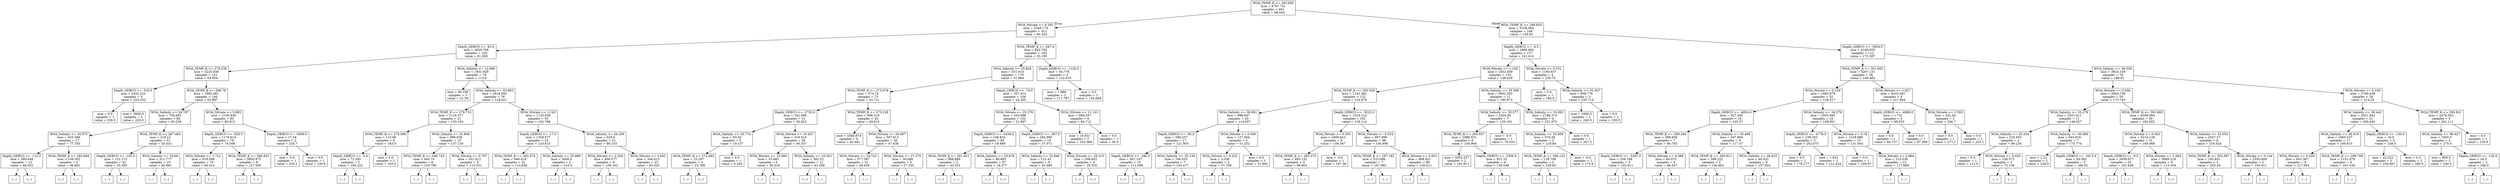 digraph Tree {
node [shape=box] ;
0 [label="WOA_TEMP_K <= 293.858\nmse = 4797.731\nsamples = 661\nvalue = 98.444"] ;
1 [label="WOA_Nitrate <= 8.392\nmse = 2349.174\nsamples = 412\nvalue = 60.324"] ;
0 -> 1 [labeldistance=2.5, labelangle=45, headlabel="True"] ;
2 [label="Depth_GEBCO <= -83.0\nmse = 2659.708\nsamples = 230\nvalue = 81.269"] ;
1 -> 2 ;
3 [label="WOA_TEMP_K <= 279.238\nmse = 2225.038\nsamples = 151\nvalue = 64.954"] ;
2 -> 3 ;
4 [label="Depth_GEBCO <= -519.5\nmse = 2422.222\nsamples = 3\nvalue = 223.333"] ;
3 -> 4 ;
5 [label="mse = 0.0\nsamples = 1\nvalue = 230.0"] ;
4 -> 5 ;
6 [label="mse = 3600.0\nsamples = 2\nvalue = 220.0"] ;
4 -> 6 ;
7 [label="WOA_TEMP_K <= 288.79\nmse = 1892.481\nsamples = 148\nvalue = 62.897"] ;
3 -> 7 ;
8 [label="WOA_Salinity <= 34.787\nmse = 709.483\nsamples = 68\nvalue = 40.239"] ;
7 -> 8 ;
9 [label="WOA_Salinity <= 34.575\nmse = 625.366\nsamples = 17\nvalue = 77.355"] ;
8 -> 9 ;
10 [label="Depth_GEBCO <= -112.0\nmse = 589.448\nsamples = 12\nvalue = 66.952"] ;
9 -> 10 ;
11 [label="(...)"] ;
10 -> 11 ;
26 [label="(...)"] ;
10 -> 26 ;
29 [label="WOA_TEMP_K <= 283.694\nmse = 109.302\nsamples = 5\nvalue = 96.861"] ;
9 -> 29 ;
30 [label="(...)"] ;
29 -> 30 ;
35 [label="(...)"] ;
29 -> 35 ;
38 [label="WOA_TEMP_K <= 287.483\nmse = 216.12\nsamples = 51\nvalue = 29.433"] ;
8 -> 38 ;
39 [label="Depth_GEBCO <= -105.5\nmse = 131.273\nsamples = 41\nvalue = 25.395"] ;
38 -> 39 ;
40 [label="(...)"] ;
39 -> 40 ;
81 [label="(...)"] ;
39 -> 81 ;
84 [label="WOA_Salinity <= 35.68\nmse = 211.777\nsamples = 10\nvalue = 46.661"] ;
38 -> 84 ;
85 [label="(...)"] ;
84 -> 85 ;
96 [label="(...)"] ;
84 -> 96 ;
103 [label="WOA_Nitrate <= 5.892\nmse = 2100.936\nsamples = 80\nvalue = 80.813"] ;
7 -> 103 ;
104 [label="Depth_GEBCO <= -520.5\nmse = 1178.614\nsamples = 78\nvalue = 74.568"] ;
103 -> 104 ;
105 [label="WOA_Nitrate <= 1.712\nmse = 619.089\nsamples = 70\nvalue = 69.414"] ;
104 -> 105 ;
106 [label="(...)"] ;
105 -> 106 ;
209 [label="(...)"] ;
105 -> 209 ;
222 [label="WOA_TEMP_K <= 290.932\nmse = 3850.875\nsamples = 8\nvalue = 127.509"] ;
104 -> 222 ;
223 [label="(...)"] ;
222 -> 223 ;
228 [label="(...)"] ;
222 -> 228 ;
237 [label="Depth_GEBCO <= -3006.5\nmse = 17.34\nsamples = 2\nvalue = 235.7"] ;
103 -> 237 ;
238 [label="mse = 0.0\nsamples = 1\nvalue = 239.1"] ;
237 -> 238 ;
239 [label="mse = 0.0\nsamples = 1\nvalue = 230.6"] ;
237 -> 239 ;
240 [label="WOA_Salinity <= 12.689\nmse = 1931.928\nsamples = 79\nvalue = 113.9"] ;
2 -> 240 ;
241 [label="mse = 60.336\nsamples = 3\nvalue = 21.59"] ;
240 -> 241 ;
242 [label="WOA_Salinity <= 33.893\nmse = 1618.092\nsamples = 76\nvalue = 118.021"] ;
240 -> 242 ;
243 [label="WOA_TEMP_K <= 279.733\nmse = 1116.377\nsamples = 21\nvalue = 150.184"] ;
242 -> 243 ;
244 [label="WOA_TEMP_K <= 278.596\nmse = 113.69\nsamples = 6\nvalue = 183.9"] ;
243 -> 244 ;
245 [label="Depth_GEBCO <= -3.0\nmse = 72.395\nsamples = 5\nvalue = 186.222"] ;
244 -> 245 ;
246 [label="(...)"] ;
245 -> 246 ;
253 [label="(...)"] ;
245 -> 253 ;
254 [label="mse = 0.0\nsamples = 1\nvalue = 163.0"] ;
244 -> 254 ;
255 [label="WOA_Salinity <= 31.846\nmse = 896.636\nsamples = 15\nvalue = 137.216"] ;
243 -> 255 ;
256 [label="WOA_TEMP_K <= 290.743\nmse = 445.74\nsamples = 6\nvalue = 155.786"] ;
255 -> 256 ;
257 [label="(...)"] ;
256 -> 257 ;
260 [label="(...)"] ;
256 -> 260 ;
267 [label="WOA_Nitrate <= 0.797\nmse = 551.012\nsamples = 9\nvalue = 115.551"] ;
255 -> 267 ;
268 [label="(...)"] ;
267 -> 268 ;
269 [label="(...)"] ;
267 -> 269 ;
284 [label="WOA_Nitrate <= 1.143\nmse = 1133.638\nsamples = 55\nvalue = 102.786"] ;
242 -> 284 ;
285 [label="Depth_GEBCO <= -17.0\nmse = 1359.677\nsamples = 24\nvalue = 120.615"] ;
284 -> 285 ;
286 [label="WOA_TEMP_K <= 292.675\nmse = 666.419\nsamples = 22\nvalue = 114.848"] ;
285 -> 286 ;
287 [label="(...)"] ;
286 -> 287 ;
306 [label="(...)"] ;
286 -> 306 ;
309 [label="WOA_Salinity <= 35.888\nmse = 3600.0\nsamples = 2\nvalue = 210.0"] ;
285 -> 309 ;
310 [label="(...)"] ;
309 -> 310 ;
311 [label="(...)"] ;
309 -> 311 ;
312 [label="WOA_Salinity <= 34.209\nmse = 529.0\nsamples = 31\nvalue = 89.103"] ;
284 -> 312 ;
313 [label="WOA_Nitrate <= 2.264\nmse = 606.577\nsamples = 8\nvalue = 109.162"] ;
312 -> 313 ;
314 [label="(...)"] ;
313 -> 314 ;
319 [label="(...)"] ;
313 -> 319 ;
328 [label="WOA_Nitrate <= 3.443\nmse = 346.613\nsamples = 23\nvalue = 83.025"] ;
312 -> 328 ;
329 [label="(...)"] ;
328 -> 329 ;
336 [label="(...)"] ;
328 -> 336 ;
361 [label="WOA_TEMP_K <= 287.9\nmse = 642.762\nsamples = 182\nvalue = 33.195"] ;
1 -> 361 ;
362 [label="WOA_Salinity <= 33.828\nmse = 531.614\nsamples = 179\nvalue = 31.864"] ;
361 -> 362 ;
363 [label="WOA_TEMP_K <= 273.079\nmse = 574.74\nsamples = 73\nvalue = 43.711"] ;
362 -> 363 ;
364 [label="Depth_GEBCO <= -2725.0\nmse = 342.569\nsamples = 31\nvalue = 36.823"] ;
363 -> 364 ;
365 [label="WOA_Salinity <= 33.774\nmse = 83.32\nsamples = 5\nvalue = 19.157"] ;
364 -> 365 ;
366 [label="WOA_TEMP_K <= 272.493\nmse = 25.297\nsamples = 4\nvalue = 23.788"] ;
365 -> 366 ;
367 [label="(...)"] ;
366 -> 367 ;
370 [label="(...)"] ;
366 -> 370 ;
373 [label="mse = 0.0\nsamples = 1\nvalue = 5.263"] ;
365 -> 373 ;
374 [label="WOA_Nitrate <= 16.437\nmse = 319.516\nsamples = 26\nvalue = 40.357"] ;
364 -> 374 ;
375 [label="WOA_Nitrate <= 15.566\nmse = 33.465\nsamples = 5\nvalue = 30.018"] ;
374 -> 375 ;
376 [label="(...)"] ;
375 -> 376 ;
377 [label="(...)"] ;
375 -> 377 ;
378 [label="WOA_Salinity <= 33.541\nmse = 362.52\nsamples = 21\nvalue = 43.358"] ;
374 -> 378 ;
379 [label="(...)"] ;
378 -> 379 ;
390 [label="(...)"] ;
378 -> 390 ;
409 [label="WOA_TEMP_K <= 273.226\nmse = 698.218\nsamples = 42\nvalue = 49.615"] ;
363 -> 409 ;
410 [label="mse = 1640.874\nsamples = 6\nvalue = 62.681"] ;
409 -> 410 ;
411 [label="WOA_Nitrate <= 26.087\nmse = 507.913\nsamples = 36\nvalue = 47.438"] ;
409 -> 411 ;
412 [label="WOA_Nitrate <= 24.722\nmse = 577.387\nsamples = 31\nvalue = 49.458"] ;
411 -> 412 ;
413 [label="(...)"] ;
412 -> 413 ;
432 [label="(...)"] ;
412 -> 432 ;
449 [label="WOA_Nitrate <= 27.275\nmse = 38.068\nsamples = 5\nvalue = 37.335"] ;
411 -> 449 ;
450 [label="(...)"] ;
449 -> 450 ;
455 [label="(...)"] ;
449 -> 455 ;
458 [label="Depth_GEBCO <= -74.5\nmse = 357.412\nsamples = 106\nvalue = 24.305"] ;
362 -> 458 ;
459 [label="WOA_Nitrate <= 25.276\nmse = 202.998\nsamples = 102\nvalue = 21.997"] ;
458 -> 459 ;
460 [label="Depth_GEBCO <= -5438.5\nmse = 149.834\nsamples = 89\nvalue = 19.669"] ;
459 -> 460 ;
461 [label="WOA_TEMP_K <= 281.921\nmse = 888.889\nsamples = 2\nvalue = 43.333"] ;
460 -> 461 ;
462 [label="(...)"] ;
461 -> 462 ;
463 [label="(...)"] ;
461 -> 463 ;
464 [label="WOA_Salinity <= 33.876\nmse = 88.685\nsamples = 87\nvalue = 18.577"] ;
460 -> 464 ;
465 [label="(...)"] ;
464 -> 465 ;
476 [label="(...)"] ;
464 -> 476 ;
597 [label="Depth_GEBCO <= -367.5\nmse = 284.995\nsamples = 13\nvalue = 37.071"] ;
459 -> 597 ;
598 [label="WOA_Salinity <= 33.849\nmse = 122.43\nsamples = 9\nvalue = 43.685"] ;
597 -> 598 ;
599 [label="(...)"] ;
598 -> 599 ;
602 [label="(...)"] ;
598 -> 602 ;
615 [label="WOA_Nitrate <= 28.315\nmse = 308.602\nsamples = 4\nvalue = 20.535"] ;
597 -> 615 ;
616 [label="(...)"] ;
615 -> 616 ;
617 [label="(...)"] ;
615 -> 617 ;
620 [label="WOA_Nitrate <= 11.101\nmse = 609.537\nsamples = 4\nvalue = 84.712"] ;
458 -> 620 ;
621 [label="mse = 10.631\nsamples = 3\nvalue = 102.068"] ;
620 -> 621 ;
622 [label="mse = 0.0\nsamples = 1\nvalue = 50.0"] ;
620 -> 622 ;
623 [label="Depth_GEBCO <= -1126.5\nmse = 54.776\nsamples = 3\nvalue = 122.015"] ;
361 -> 623 ;
624 [label="mse = 1.869\nsamples = 2\nvalue = 117.797"] ;
623 -> 624 ;
625 [label="mse = 0.0\nsamples = 1\nvalue = 134.669"] ;
623 -> 625 ;
626 [label="WOA_TEMP_K <= 298.655\nmse = 3108.064\nsamples = 249\nvalue = 154.63"] ;
0 -> 626 [labeldistance=2.5, labelangle=-45, headlabel="False"] ;
627 [label="Depth_GEBCO <= -4.5\nmse = 1896.883\nsamples = 137\nvalue = 141.414"] ;
626 -> 627 ;
628 [label="WOA_Nitrate <= 1.158\nmse = 1652.359\nsamples = 133\nvalue = 138.429"] ;
627 -> 628 ;
629 [label="WOA_TEMP_K <= 295.028\nmse = 1103.482\nsamples = 122\nvalue = 134.678"] ;
628 -> 629 ;
630 [label="WOA_Salinity <= 36.691\nmse = 998.647\nsamples = 20\nvalue = 114.657"] ;
629 -> 630 ;
631 [label="Depth_GEBCO <= -65.5\nmse = 586.237\nsamples = 17\nvalue = 121.903"] ;
630 -> 631 ;
632 [label="Depth_GEBCO <= -180.5\nmse = 407.167\nsamples = 10\nvalue = 111.099"] ;
631 -> 632 ;
633 [label="(...)"] ;
632 -> 633 ;
648 [label="(...)"] ;
632 -> 648 ;
651 [label="WOA_Salinity <= 35.134\nmse = 166.553\nsamples = 7\nvalue = 145.477"] ;
631 -> 651 ;
652 [label="(...)"] ;
651 -> 652 ;
657 [label="(...)"] ;
651 -> 657 ;
658 [label="WOA_Nitrate <= 0.549\nmse = 127.564\nsamples = 3\nvalue = 51.252"] ;
630 -> 658 ;
659 [label="WOA_Nitrate <= 0.222\nmse = 3.336\nsamples = 2\nvalue = 57.709"] ;
658 -> 659 ;
660 [label="(...)"] ;
659 -> 660 ;
661 [label="(...)"] ;
659 -> 661 ;
662 [label="mse = 0.0\nsamples = 1\nvalue = 31.882"] ;
658 -> 662 ;
663 [label="Depth_GEBCO <= -5222.0\nmse = 1018.214\nsamples = 102\nvalue = 139.114"] ;
629 -> 663 ;
664 [label="WOA_Nitrate <= 0.355\nmse = 1909.623\nsamples = 6\nvalue = 109.367"] ;
663 -> 664 ;
665 [label="WOA_TEMP_K <= 295.375\nmse = 485.132\nsamples = 5\nvalue = 89.863"] ;
664 -> 665 ;
666 [label="(...)"] ;
665 -> 666 ;
667 [label="(...)"] ;
665 -> 667 ;
672 [label="mse = -0.0\nsamples = 1\nvalue = 187.38"] ;
664 -> 672 ;
673 [label="WOA_Nitrate <= 0.024\nmse = 907.996\nsamples = 96\nvalue = 140.906"] ;
663 -> 673 ;
674 [label="WOA_TEMP_K <= 297.182\nmse = 532.086\nsamples = 7\nvalue = 167.992"] ;
673 -> 674 ;
675 [label="(...)"] ;
674 -> 675 ;
684 [label="(...)"] ;
674 -> 684 ;
687 [label="WOA_Nitrate <= 0.051\nmse = 868.821\nsamples = 89\nvalue = 138.411"] ;
673 -> 687 ;
688 [label="(...)"] ;
687 -> 688 ;
693 [label="(...)"] ;
687 -> 693 ;
824 [label="WOA_Salinity <= 35.586\nmse = 5902.593\nsamples = 11\nvalue = 180.873"] ;
628 -> 824 ;
825 [label="WOA_Salinity <= 35.577\nmse = 2254.59\nsamples = 7\nvalue = 129.162"] ;
824 -> 825 ;
826 [label="WOA_TEMP_K <= 293.937\nmse = 1988.931\nsamples = 6\nvalue = 140.969"] ;
825 -> 826 ;
827 [label="mse = 3452.537\nsamples = 2\nvalue = 161.811"] ;
826 -> 827 ;
828 [label="Depth_GEBCO <= -2356.0\nmse = 931.33\nsamples = 4\nvalue = 130.548"] ;
826 -> 828 ;
829 [label="(...)"] ;
828 -> 829 ;
834 [label="(...)"] ;
828 -> 834 ;
835 [label="mse = -0.0\nsamples = 1\nvalue = 76.033"] ;
825 -> 835 ;
836 [label="WOA_Salinity <= 35.993\nmse = 2186.374\nsamples = 4\nvalue = 251.975"] ;
824 -> 836 ;
837 [label="WOA_Salinity <= 35.809\nmse = 570.39\nsamples = 3\nvalue = 218.84"] ;
836 -> 837 ;
838 [label="WOA_TEMP_K <= 296.152\nmse = 128.708\nsamples = 2\nvalue = 229.65"] ;
837 -> 838 ;
839 [label="(...)"] ;
838 -> 839 ;
840 [label="(...)"] ;
838 -> 840 ;
841 [label="mse = -0.0\nsamples = 1\nvalue = 175.6"] ;
837 -> 841 ;
842 [label="mse = 0.0\nsamples = 1\nvalue = 307.2"] ;
836 -> 842 ;
843 [label="WOA_Nitrate <= 0.101\nmse = 1160.937\nsamples = 4\nvalue = 228.75"] ;
627 -> 843 ;
844 [label="mse = 0.0\nsamples = 1\nvalue = 180.0"] ;
843 -> 844 ;
845 [label="WOA_Salinity <= 35.307\nmse = 938.776\nsamples = 3\nvalue = 235.714"] ;
843 -> 845 ;
846 [label="mse = 1600.0\nsamples = 2\nvalue = 240.0"] ;
845 -> 846 ;
847 [label="mse = 0.0\nsamples = 1\nvalue = 230.0"] ;
845 -> 847 ;
848 [label="Depth_GEBCO <= -3954.0\nmse = 4185.955\nsamples = 112\nvalue = 172.397"] ;
626 -> 848 ;
849 [label="WOA_TEMP_K <= 301.652\nmse = 3287.131\nsamples = 36\nvalue = 140.482"] ;
848 -> 849 ;
850 [label="WOA_Nitrate <= 0.159\nmse = 1883.879\nsamples = 32\nvalue = 129.417"] ;
849 -> 850 ;
851 [label="Depth_GEBCO <= -4854.0\nmse = 627.295\nsamples = 16\nvalue = 103.37"] ;
850 -> 851 ;
852 [label="WOA_TEMP_K <= 299.344\nmse = 389.936\nsamples = 7\nvalue = 84.703"] ;
851 -> 852 ;
853 [label="Depth_GEBCO <= -5307.0\nmse = 108.168\nsamples = 3\nvalue = 103.911"] ;
852 -> 853 ;
854 [label="(...)"] ;
853 -> 854 ;
855 [label="(...)"] ;
853 -> 855 ;
858 [label="WOA_Nitrate <= 0.089\nmse = 84.075\nsamples = 4\nvalue = 69.337"] ;
852 -> 858 ;
859 [label="(...)"] ;
858 -> 859 ;
862 [label="(...)"] ;
858 -> 862 ;
863 [label="WOA_Salinity <= 35.466\nmse = 347.964\nsamples = 9\nvalue = 117.37"] ;
851 -> 863 ;
864 [label="WOA_TEMP_K <= 300.911\nmse = 398.222\nsamples = 3\nvalue = 136.463"] ;
863 -> 864 ;
865 [label="(...)"] ;
864 -> 865 ;
868 [label="(...)"] ;
864 -> 868 ;
869 [label="WOA_Salinity <= 36.433\nmse = 49.432\nsamples = 6\nvalue = 107.824"] ;
863 -> 869 ;
870 [label="(...)"] ;
869 -> 870 ;
873 [label="(...)"] ;
869 -> 873 ;
878 [label="WOA_Salinity <= 34.579\nmse = 1935.895\nsamples = 16\nvalue = 148.951"] ;
850 -> 878 ;
879 [label="Depth_GEBCO <= -4778.5\nmse = 239.262\nsamples = 3\nvalue = 202.675"] ;
878 -> 879 ;
880 [label="mse = 0.0\nsamples = 1\nvalue = 178.277"] ;
879 -> 880 ;
881 [label="mse = 1.631\nsamples = 2\nvalue = 212.434"] ;
879 -> 881 ;
882 [label="WOA_Nitrate <= 0.18\nmse = 1218.688\nsamples = 13\nvalue = 131.044"] ;
878 -> 882 ;
883 [label="mse = 0.0\nsamples = 1\nvalue = 209.97"] ;
882 -> 883 ;
884 [label="WOA_Nitrate <= 2.984\nmse = 210.536\nsamples = 12\nvalue = 117.889"] ;
882 -> 884 ;
885 [label="(...)"] ;
884 -> 885 ;
904 [label="(...)"] ;
884 -> 904 ;
907 [label="WOA_Nitrate <= 1.627\nmse = 6252.487\nsamples = 4\nvalue = 217.944"] ;
849 -> 907 ;
908 [label="Depth_GEBCO <= -4886.0\nmse = 1.731\nsamples = 2\nvalue = 96.053"] ;
907 -> 908 ;
909 [label="mse = 0.0\nsamples = 1\nvalue = 94.737"] ;
908 -> 909 ;
910 [label="mse = 0.0\nsamples = 1\nvalue = 97.368"] ;
908 -> 910 ;
911 [label="WOA_Nitrate <= 2.503\nmse = 432.64\nsamples = 2\nvalue = 266.7"] ;
907 -> 911 ;
912 [label="mse = 0.0\nsamples = 1\nvalue = 277.1"] ;
911 -> 912 ;
913 [label="mse = 0.0\nsamples = 1\nvalue = 225.1"] ;
911 -> 913 ;
914 [label="WOA_Salinity <= 36.358\nmse = 3924.159\nsamples = 76\nvalue = 186.81"] ;
848 -> 914 ;
915 [label="WOA_Nitrate <= 0.056\nmse = 3944.736\nsamples = 50\nvalue = 173.743"] ;
914 -> 915 ;
916 [label="WOA_Salinity <= 35.276\nmse = 2201.911\nsamples = 11\nvalue = 146.927"] ;
915 -> 916 ;
917 [label="WOA_Salinity <= 33.334\nmse = 525.053\nsamples = 4\nvalue = 89.234"] ;
916 -> 917 ;
918 [label="mse = 0.0\nsamples = 1\nvalue = 112.0"] ;
917 -> 918 ;
919 [label="WOA_Nitrate <= 0.026\nmse = 238.572\nsamples = 3\nvalue = 72.159"] ;
917 -> 919 ;
920 [label="(...)"] ;
919 -> 920 ;
923 [label="(...)"] ;
919 -> 923 ;
924 [label="WOA_Salinity <= 36.066\nmse = 543.919\nsamples = 7\nvalue = 175.774"] ;
916 -> 924 ;
925 [label="mse = 1.21\nsamples = 2\nvalue = 228.9"] ;
924 -> 925 ;
926 [label="Depth_GEBCO <= -3413.5\nmse = 85.582\nsamples = 5\nvalue = 166.92"] ;
924 -> 926 ;
927 [label="(...)"] ;
926 -> 927 ;
930 [label="(...)"] ;
926 -> 930 ;
933 [label="WOA_TEMP_K <= 301.685\nmse = 4206.084\nsamples = 39\nvalue = 182.682"] ;
915 -> 933 ;
934 [label="WOA_Nitrate <= 0.343\nmse = 4214.138\nsamples = 31\nvalue = 168.068"] ;
933 -> 934 ;
935 [label="Depth_GEBCO <= -9.0\nmse = 2939.977\nsamples = 25\nvalue = 181.636"] ;
934 -> 935 ;
936 [label="(...)"] ;
935 -> 936 ;
965 [label="(...)"] ;
935 -> 965 ;
968 [label="WOA_Nitrate <= 2.584\nmse = 5669.219\nsamples = 6\nvalue = 115.304"] ;
934 -> 968 ;
969 [label="(...)"] ;
968 -> 969 ;
978 [label="(...)"] ;
968 -> 978 ;
979 [label="WOA_Salinity <= 33.554\nmse = 2547.57\nsamples = 8\nvalue = 216.524"] ;
933 -> 979 ;
980 [label="WOA_TEMP_K <= 302.087\nmse = 162.651\nsamples = 3\nvalue = 255.29"] ;
979 -> 980 ;
981 [label="(...)"] ;
980 -> 981 ;
982 [label="(...)"] ;
980 -> 982 ;
985 [label="WOA_Nitrate <= 0.124\nmse = 2550.809\nsamples = 5\nvalue = 193.911"] ;
979 -> 985 ;
986 [label="(...)"] ;
985 -> 986 ;
989 [label="(...)"] ;
985 -> 989 ;
994 [label="WOA_Nitrate <= 0.109\nmse = 2769.438\nsamples = 26\nvalue = 214.25"] ;
914 -> 994 ;
995 [label="WOA_Salinity <= 36.442\nmse = 2031.842\nsamples = 21\nvalue = 200.645"] ;
994 -> 995 ;
996 [label="WOA_Salinity <= 36.416\nmse = 1665.237\nsamples = 17\nvalue = 189.615"] ;
995 -> 996 ;
997 [label="WOA_Nitrate <= 0.029\nmse = 602.367\nsamples = 8\nvalue = 217.692"] ;
996 -> 997 ;
998 [label="(...)"] ;
997 -> 998 ;
1001 [label="(...)"] ;
997 -> 1001 ;
1004 [label="WOA_TEMP_K <= 299.709\nmse = 1151.479\nsamples = 9\nvalue = 161.538"] ;
996 -> 1004 ;
1005 [label="(...)"] ;
1004 -> 1005 ;
1006 [label="(...)"] ;
1004 -> 1006 ;
1007 [label="Depth_GEBCO <= -130.0\nmse = 16.0\nsamples = 4\nvalue = 258.0"] ;
995 -> 1007 ;
1008 [label="mse = 22.222\nsamples = 2\nvalue = 256.667"] ;
1007 -> 1008 ;
1009 [label="mse = 0.0\nsamples = 2\nvalue = 260.0"] ;
1007 -> 1009 ;
1010 [label="WOA_TEMP_K <= 299.831\nmse = 2476.543\nsamples = 5\nvalue = 261.111"] ;
994 -> 1010 ;
1011 [label="WOA_Salinity <= 36.427\nmse = 1050.0\nsamples = 4\nvalue = 275.0"] ;
1010 -> 1011 ;
1012 [label="mse = 800.0\nsamples = 2\nvalue = 240.0"] ;
1011 -> 1012 ;
1013 [label="Depth_GEBCO <= -130.0\nmse = 24.0\nsamples = 2\nvalue = 296.0"] ;
1011 -> 1013 ;
1014 [label="(...)"] ;
1013 -> 1014 ;
1015 [label="(...)"] ;
1013 -> 1015 ;
1016 [label="mse = 0.0\nsamples = 1\nvalue = 150.0"] ;
1010 -> 1016 ;
}